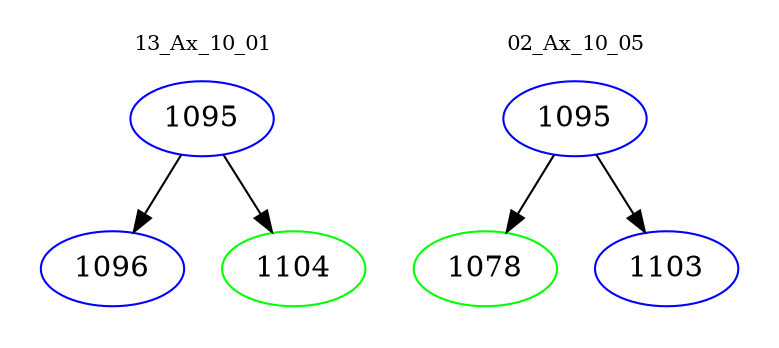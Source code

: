 digraph{
subgraph cluster_0 {
color = white
label = "13_Ax_10_01";
fontsize=10;
T0_1095 [label="1095", color="blue"]
T0_1095 -> T0_1096 [color="black"]
T0_1096 [label="1096", color="blue"]
T0_1095 -> T0_1104 [color="black"]
T0_1104 [label="1104", color="green"]
}
subgraph cluster_1 {
color = white
label = "02_Ax_10_05";
fontsize=10;
T1_1095 [label="1095", color="blue"]
T1_1095 -> T1_1078 [color="black"]
T1_1078 [label="1078", color="green"]
T1_1095 -> T1_1103 [color="black"]
T1_1103 [label="1103", color="blue"]
}
}
